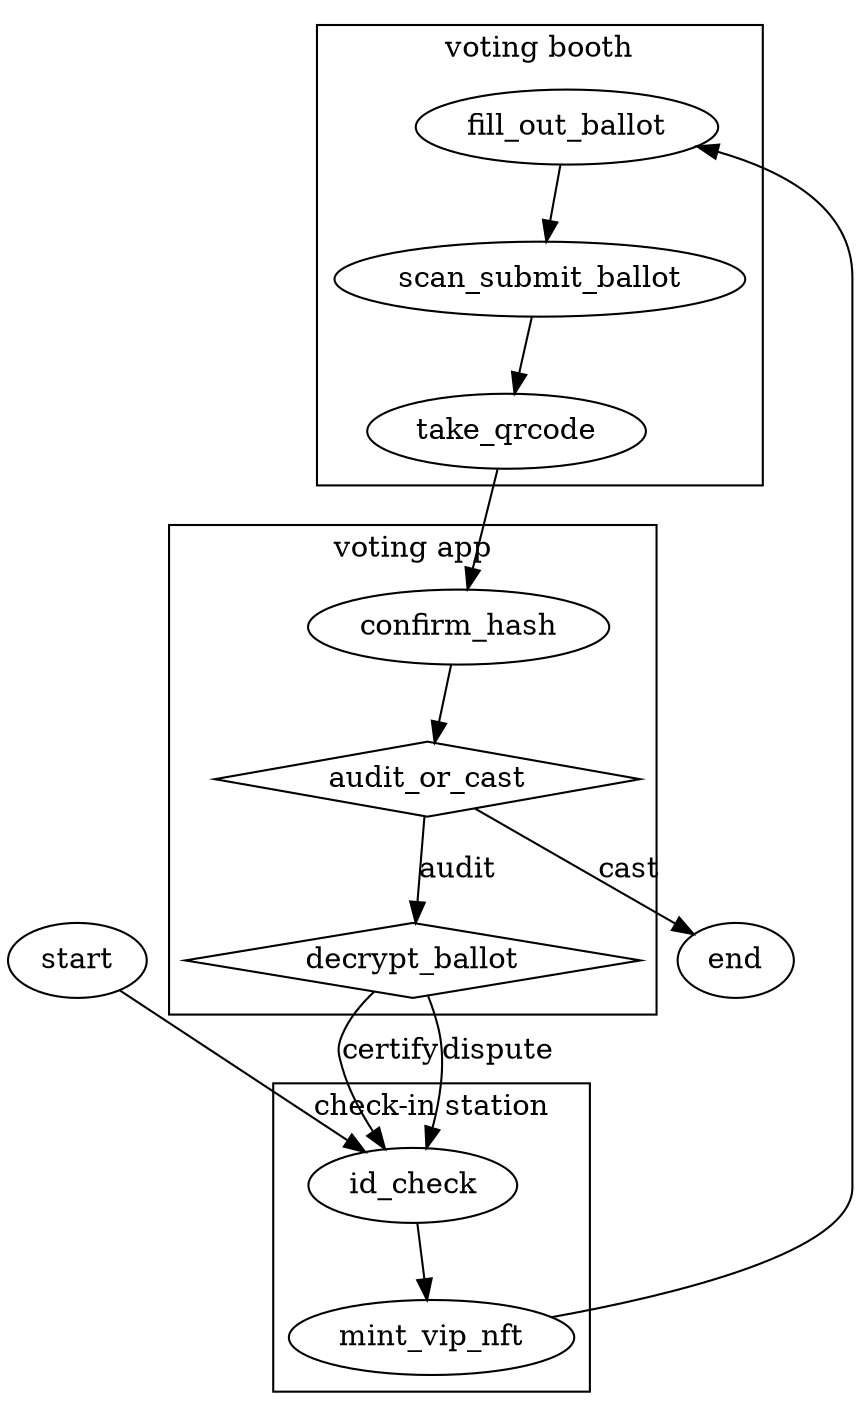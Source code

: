 digraph proposed_workflow {
  start -> id_check
  subgraph cluster_checkin {
    label="check-in station"
    id_check -> mint_vip_nft
  }
  subgraph cluster_votingbooth {
    label="voting booth"
    fill_out_ballot -> scan_submit_ballot -> take_qrcode
  }
  subgraph cluster_phone {
    label="voting app"
    take_qrcode -> confirm_hash
    audit_or_cast [shape=diamond]
    decrypt_ballot [shape=diamond]
    confirm_hash -> audit_or_cast
  }
  // TODO separate post
  // subgraph cluster_checkout {
  //   label="check-out station"
  //   mint_personal_nfts
  // }
  // subgraph cluster_dispute {
  //   label="arbitration"
  //   dispute -> open_ballot_box -> id_check
  // }
  // TODO separate post
  // subgraph cluster_verify {
  //   label="verifier app"
  //   verify_tally -> mint_verifier_nft
  // }
  mint_vip_nft -> fill_out_ballot
  // audit_or_cast -> mint_personal_nfts [label="cast"]
  audit_or_cast -> end [label="cast"]
  audit_or_cast -> decrypt_ballot [label="audit"]
  decrypt_ballot -> id_check [label="certify"]
  decrypt_ballot -> id_check [label="dispute"]
  // id_check -> mint_personal_nfts [style="dashed"] // leave without voting
  // mint_personal_nfts -> verify_tally
  // mint_personal_nfts -> end
  // mint_verifier_nft -> end
}
